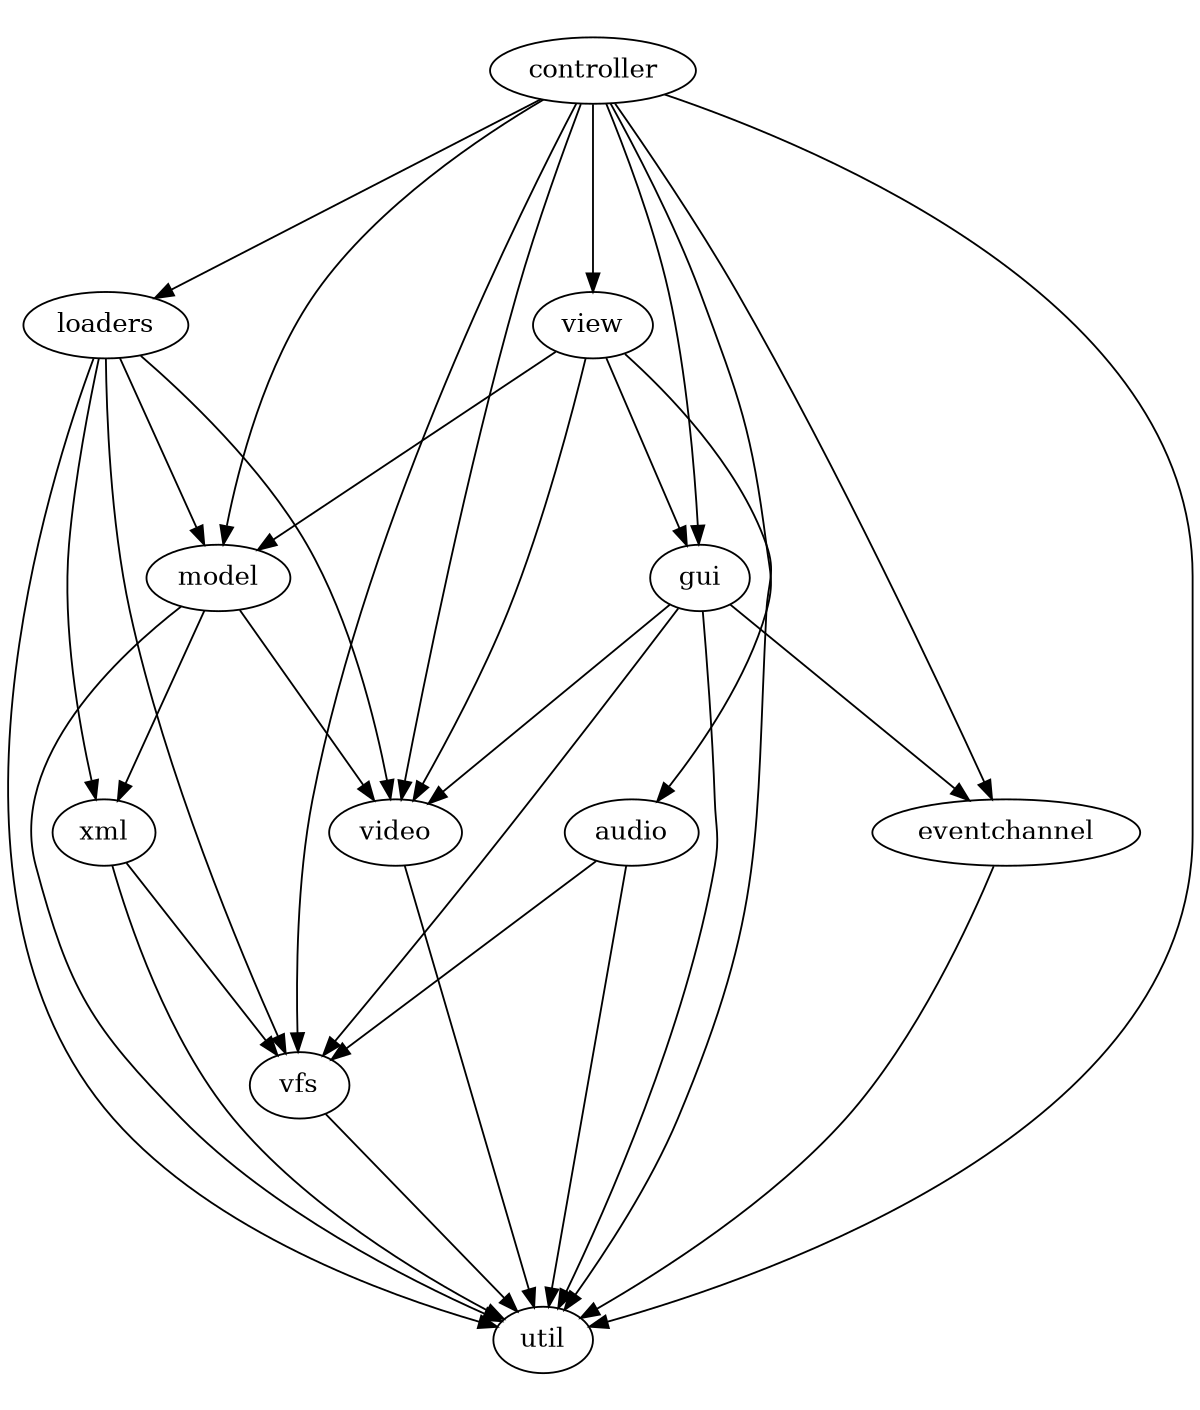digraph "source tree" {
    overlap=scale;
    size="8,10";
    ratio="fill";
    fontsize="16";
    fontname="Helvetica";
    clusterrank="local";
    "xml" -> "util"
    "xml" -> "vfs"
    "gui" -> "util"
    "gui" -> "video"
    "gui" -> "vfs"
    "gui" -> "eventchannel"
    "eventchannel" -> "util"
    "loaders" -> "xml"
    "loaders" -> "util"
    "loaders" -> "video"
    "loaders" -> "model"
    "loaders" -> "vfs"
    "controller" -> "gui"
    "controller" -> "eventchannel"
    "controller" -> "loaders"
    "controller" -> "util"
    "controller" -> "video"
    "controller" -> "model"
    "controller" -> "audio"
    "controller" -> "vfs"
    "controller" -> "view"
    "video" -> "util"
    "model" -> "util"
    "model" -> "xml"
    "model" -> "video"
    "audio" -> "util"
    "audio" -> "vfs"
    "vfs" -> "util"
    "view" -> "util"
    "view" -> "model"
    "view" -> "video"
    "view" -> "gui"
}